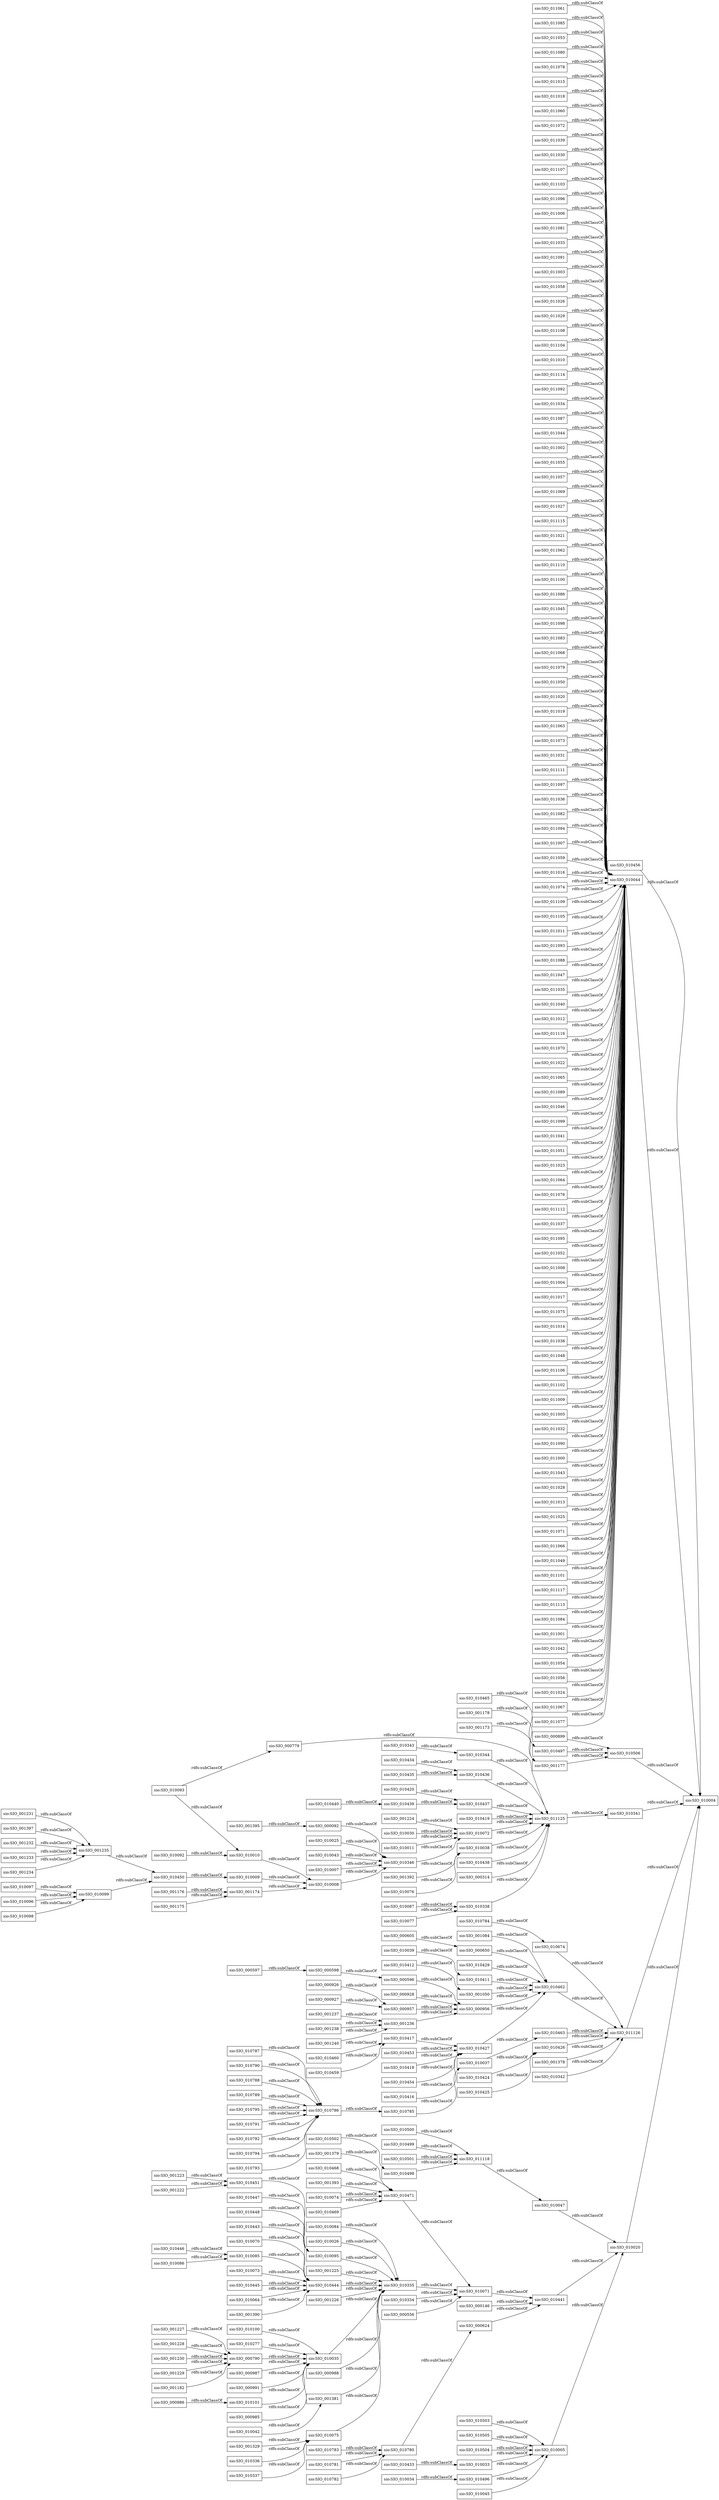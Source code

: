 digraph ar2dtool_diagram { 
rankdir=LR;
size="1000"
node [shape = rectangle, color="black"]; "sio:SIO_011061" "sio:SIO_010100" "sio:SIO_001395" "sio:SIO_010047" "sio:SIO_010500" "sio:SIO_010443" "sio:SIO_011085" "sio:SIO_010787" "sio:SIO_010503" "sio:SIO_010499" "sio:SIO_010092" "sio:SIO_010446" "sio:SIO_010783" "sio:SIO_001237" "sio:SIO_011053" "sio:SIO_000092" "sio:SIO_011080" "sio:SIO_001178" "sio:SIO_001084" "sio:SIO_010451" "sio:SIO_001329" "sio:SIO_011078" "sio:SIO_001231" "sio:SIO_000899" "sio:SIO_001173" "sio:SIO_011015" "sio:SIO_010417" "sio:SIO_001227" "sio:SIO_010277" "sio:SIO_011018" "sio:SIO_011060" "sio:SIO_011072" "sio:SIO_011039" "sio:SIO_011030" "sio:SIO_001224" "sio:SIO_011107" "sio:SIO_010674" "sio:SIO_010471" "sio:SIO_011103" "sio:SIO_011096" "sio:SIO_011006" "sio:SIO_010030" "sio:SIO_010042" "sio:SIO_011081" "sio:SIO_011033" "sio:SIO_011091" "sio:SIO_001379" "sio:SIO_011003" "sio:SIO_000779" "sio:SIO_010462" "sio:SIO_010025" "sio:SIO_011058" "sio:SIO_011026" "sio:SIO_010010" "sio:SIO_011029" "sio:SIO_010344" "sio:SIO_001223" "sio:SIO_010071" "sio:SIO_011108" "sio:SIO_011104" "sio:SIO_011010" "sio:SIO_011118" "sio:SIO_011114" "sio:SIO_010009" "sio:SIO_001397" "sio:SIO_011092" "sio:SIO_011034" "sio:SIO_010084" "sio:SIO_011087" "sio:SIO_010436" "sio:SIO_011044" "sio:SIO_010790" "sio:SIO_010505" "sio:SIO_011002" "sio:SIO_010335" "sio:SIO_011055" "sio:SIO_010456" "sio:SIO_010026" "sio:SIO_000986" "sio:SIO_011057" "sio:SIO_011069" "sio:SIO_011027" "sio:SIO_010011" "sio:SIO_010453" "sio:SIO_010070" "sio:SIO_010424" "sio:SIO_000650" "sio:SIO_010420" "sio:SIO_000597" "sio:SIO_011115" "sio:SIO_011021" "sio:SIO_011062" "sio:SIO_011110" "sio:SIO_000790" "sio:SIO_011100" "sio:SIO_011086" "sio:SIO_011045" "sio:SIO_010037" "sio:SIO_010788" "sio:SIO_010437" "sio:SIO_010433" "sio:SIO_010095" "sio:SIO_010504" "sio:SIO_010447" "sio:SIO_010784" "sio:SIO_011098" "sio:SIO_001238" "sio:SIO_001392" "sio:SIO_011083" "sio:SIO_010501" "sio:SIO_011068" "sio:SIO_011079" "sio:SIO_010468" "sio:SIO_001232" "sio:SIO_011050" "sio:SIO_010418" "sio:SIO_000596" "sio:SIO_011020" "sio:SIO_011019" "sio:SIO_011063" "sio:SIO_011073" "sio:SIO_011031" "sio:SIO_001225" "sio:SIO_011111" "sio:SIO_010789" "sio:SIO_010785" "sio:SIO_010448" "sio:SIO_010444" "sio:SIO_000926" "sio:SIO_001228" "sio:SIO_011097" "sio:SIO_010795" "sio:SIO_010033" "sio:SIO_011036" "sio:SIO_010043" "sio:SIO_010086" "sio:SIO_011082" "sio:SIO_010780" "sio:SIO_011094" "sio:SIO_011007" "sio:SIO_001233" "sio:SIO_010463" "sio:SIO_011059" "sio:SIO_010419" "sio:SIO_001174" "sio:SIO_010429" "sio:SIO_011016" "sio:SIO_011074" "sio:SIO_001226" "sio:SIO_010072" "sio:SIO_011109" "sio:SIO_011105" "sio:SIO_011011" "sio:SIO_011093" "sio:SIO_011088" "sio:SIO_011047" "sio:SIO_011035" "sio:SIO_010781" "sio:SIO_010044" "sio:SIO_010440" "sio:SIO_010085" "sio:SIO_010439" "sio:SIO_010007" "sio:SIO_010097" "sio:SIO_010791" "sio:SIO_010506" "sio:SIO_000987" "sio:SIO_010454" "sio:SIO_011040" "sio:SIO_010336" "sio:SIO_010346" "sio:SIO_010411" "sio:SIO_010073" "sio:SIO_010425" "sio:SIO_011012" "sio:SIO_011116" "sio:SIO_011070" "sio:SIO_011022" "sio:SIO_011065" "sio:SIO_011089" "sio:SIO_011046" "sio:SIO_010038" "sio:SIO_010008" "sio:SIO_010004" "sio:SIO_010438" "sio:SIO_010434" "sio:SIO_010096" "sio:SIO_010792" "sio:SIO_011099" "sio:SIO_010035" "sio:SIO_001230" "sio:SIO_001393" "sio:SIO_000988" "sio:SIO_010334" "sio:SIO_010497" "sio:SIO_011041" "sio:SIO_001235" "sio:SIO_010465" "sio:SIO_011051" "sio:SIO_010426" "sio:SIO_001176" "sio:SIO_011023" "sio:SIO_011064" "sio:SIO_011076" "sio:SIO_001381" "sio:SIO_011112" "sio:SIO_000928" "sio:SIO_010341" "sio:SIO_010786" "sio:SIO_010445" "sio:SIO_000146" "sio:SIO_001229" "sio:SIO_010076" "sio:SIO_010034" "sio:SIO_011037" "sio:SIO_010087" "sio:SIO_011095" "sio:SIO_010496" "sio:SIO_011052" "sio:SIO_001234" "sio:SIO_011008" "sio:SIO_011004" "sio:SIO_011125" "sio:SIO_001175" "sio:SIO_000605" "sio:SIO_011017" "sio:SIO_010064" "sio:SIO_011075" "sio:SIO_010460" "sio:SIO_010075" "sio:SIO_000927" "sio:SIO_011014" "sio:SIO_010077" "sio:SIO_011038" "sio:SIO_010045" "sio:SIO_000624" "sio:SIO_010782" "sio:SIO_010441" "sio:SIO_011048" "sio:SIO_010098" "sio:SIO_010794" "sio:SIO_011106" "sio:SIO_011102" "sio:SIO_001390" "sio:SIO_011009" "sio:SIO_011005" "sio:SIO_000991" "sio:SIO_011126" "sio:SIO_011032" "sio:SIO_011090" "sio:SIO_001378" "sio:SIO_011000" "sio:SIO_011043" "sio:SIO_010337" "sio:SIO_011028" "sio:SIO_000957" "sio:SIO_001050" "sio:SIO_010416" "sio:SIO_010412" "sio:SIO_010074" "sio:SIO_001240" "sio:SIO_011013" "sio:SIO_011025" "sio:SIO_011071" "sio:SIO_011066" "sio:SIO_000598" "sio:SIO_000556" "sio:SIO_011049" "sio:SIO_001222" "sio:SIO_010343" "sio:SIO_010099" "sio:SIO_010005" "sio:SIO_010793" "sio:SIO_011101" "sio:SIO_000314" "sio:SIO_011117" "sio:SIO_011113" "sio:SIO_010101" "sio:SIO_000985" "sio:SIO_010039" "sio:SIO_010435" "sio:SIO_010498" "sio:SIO_010093" "sio:SIO_011084" "sio:SIO_010502" "sio:SIO_011001" "sio:SIO_011042" "sio:SIO_010338" "sio:SIO_001236" "sio:SIO_011054" "sio:SIO_000956" "sio:SIO_010459" "sio:SIO_010469" "sio:SIO_011056" "sio:SIO_010427" "sio:SIO_001182" "sio:SIO_001177" "sio:SIO_011024" "sio:SIO_011067" "sio:SIO_010450" "sio:SIO_010020" "sio:SIO_011077" "sio:SIO_010342" ; /*classes style*/
	"sio:SIO_010037" -> "sio:SIO_010463" [ label = "rdfs:subClassOf" ];
	"sio:SIO_001379" -> "sio:SIO_010471" [ label = "rdfs:subClassOf" ];
	"sio:SIO_011109" -> "sio:SIO_010044" [ label = "rdfs:subClassOf" ];
	"sio:SIO_010500" -> "sio:SIO_011118" [ label = "rdfs:subClassOf" ];
	"sio:SIO_011080" -> "sio:SIO_010044" [ label = "rdfs:subClassOf" ];
	"sio:SIO_010471" -> "sio:SIO_010071" [ label = "rdfs:subClassOf" ];
	"sio:SIO_011059" -> "sio:SIO_010044" [ label = "rdfs:subClassOf" ];
	"sio:SIO_000624" -> "sio:SIO_010441" [ label = "rdfs:subClassOf" ];
	"sio:SIO_010450" -> "sio:SIO_010009" [ label = "rdfs:subClassOf" ];
	"sio:SIO_011038" -> "sio:SIO_010044" [ label = "rdfs:subClassOf" ];
	"sio:SIO_010087" -> "sio:SIO_010338" [ label = "rdfs:subClassOf" ];
	"sio:SIO_010429" -> "sio:SIO_010462" [ label = "rdfs:subClassOf" ];
	"sio:SIO_011017" -> "sio:SIO_010044" [ label = "rdfs:subClassOf" ];
	"sio:SIO_010784" -> "sio:SIO_010674" [ label = "rdfs:subClassOf" ];
	"sio:SIO_010045" -> "sio:SIO_010005" [ label = "rdfs:subClassOf" ];
	"sio:SIO_001224" -> "sio:SIO_010072" [ label = "rdfs:subClassOf" ];
	"sio:SIO_011117" -> "sio:SIO_010044" [ label = "rdfs:subClassOf" ];
	"sio:SIO_010337" -> "sio:SIO_010075" [ label = "rdfs:subClassOf" ];
	"sio:SIO_001174" -> "sio:SIO_010008" [ label = "rdfs:subClassOf" ];
	"sio:SIO_011088" -> "sio:SIO_010044" [ label = "rdfs:subClassOf" ];
	"sio:SIO_011067" -> "sio:SIO_010044" [ label = "rdfs:subClassOf" ];
	"sio:SIO_010792" -> "sio:SIO_010786" [ label = "rdfs:subClassOf" ];
	"sio:SIO_011046" -> "sio:SIO_010044" [ label = "rdfs:subClassOf" ];
	"sio:SIO_000987" -> "sio:SIO_010035" [ label = "rdfs:subClassOf" ];
	"sio:SIO_010095" -> "sio:SIO_010335" [ label = "rdfs:subClassOf" ];
	"sio:SIO_010437" -> "sio:SIO_011125" [ label = "rdfs:subClassOf" ];
	"sio:SIO_011025" -> "sio:SIO_010044" [ label = "rdfs:subClassOf" ];
	"sio:SIO_010074" -> "sio:SIO_010471" [ label = "rdfs:subClassOf" ];
	"sio:SIO_010416" -> "sio:SIO_010427" [ label = "rdfs:subClassOf" ];
	"sio:SIO_011004" -> "sio:SIO_010044" [ label = "rdfs:subClassOf" ];
	"sio:SIO_001232" -> "sio:SIO_001235" [ label = "rdfs:subClassOf" ];
	"sio:SIO_010011" -> "sio:SIO_010072" [ label = "rdfs:subClassOf" ];
	"sio:SIO_001395" -> "sio:SIO_000092" [ label = "rdfs:subClassOf" ];
	"sio:SIO_011125" -> "sio:SIO_010341" [ label = "rdfs:subClassOf" ];
	"sio:SIO_001182" -> "sio:SIO_000790" [ label = "rdfs:subClassOf" ];
	"sio:SIO_011104" -> "sio:SIO_010044" [ label = "rdfs:subClassOf" ];
	"sio:SIO_011096" -> "sio:SIO_010044" [ label = "rdfs:subClassOf" ];
	"sio:SIO_011075" -> "sio:SIO_010044" [ label = "rdfs:subClassOf" ];
	"sio:SIO_011054" -> "sio:SIO_010044" [ label = "rdfs:subClassOf" ];
	"sio:SIO_010445" -> "sio:SIO_010444" [ label = "rdfs:subClassOf" ];
	"sio:SIO_011033" -> "sio:SIO_010044" [ label = "rdfs:subClassOf" ];
	"sio:SIO_010424" -> "sio:SIO_010426" [ label = "rdfs:subClassOf" ];
	"sio:SIO_011012" -> "sio:SIO_010044" [ label = "rdfs:subClassOf" ];
	"sio:SIO_001240" -> "sio:SIO_001236" [ label = "rdfs:subClassOf" ];
	"sio:SIO_011112" -> "sio:SIO_010044" [ label = "rdfs:subClassOf" ];
	"sio:SIO_010503" -> "sio:SIO_010005" [ label = "rdfs:subClassOf" ];
	"sio:SIO_000314" -> "sio:SIO_011125" [ label = "rdfs:subClassOf" ];
	"sio:SIO_011083" -> "sio:SIO_010044" [ label = "rdfs:subClassOf" ];
	"sio:SIO_011062" -> "sio:SIO_010044" [ label = "rdfs:subClassOf" ];
	"sio:SIO_010453" -> "sio:SIO_010427" [ label = "rdfs:subClassOf" ];
	"sio:SIO_011041" -> "sio:SIO_010044" [ label = "rdfs:subClassOf" ];
	"sio:SIO_000790" -> "sio:SIO_010035" [ label = "rdfs:subClassOf" ];
	"sio:SIO_011020" -> "sio:SIO_010044" [ label = "rdfs:subClassOf" ];
	"sio:SIO_000598" -> "sio:SIO_000596" [ label = "rdfs:subClassOf" ];
	"sio:SIO_010787" -> "sio:SIO_010786" [ label = "rdfs:subClassOf" ];
	"sio:SIO_010411" -> "sio:SIO_010462" [ label = "rdfs:subClassOf" ];
	"sio:SIO_001227" -> "sio:SIO_000790" [ label = "rdfs:subClassOf" ];
	"sio:SIO_000556" -> "sio:SIO_010071" [ label = "rdfs:subClassOf" ];
	"sio:SIO_001390" -> "sio:SIO_010444" [ label = "rdfs:subClassOf" ];
	"sio:SIO_001177" -> "sio:SIO_010506" [ label = "rdfs:subClassOf" ];
	"sio:SIO_011091" -> "sio:SIO_010044" [ label = "rdfs:subClassOf" ];
	"sio:SIO_010674" -> "sio:SIO_011126" [ label = "rdfs:subClassOf" ];
	"sio:SIO_011070" -> "sio:SIO_010044" [ label = "rdfs:subClassOf" ];
	"sio:SIO_010077" -> "sio:SIO_010338" [ label = "rdfs:subClassOf" ];
	"sio:SIO_011049" -> "sio:SIO_010044" [ label = "rdfs:subClassOf" ];
	"sio:SIO_010098" -> "sio:SIO_010099" [ label = "rdfs:subClassOf" ];
	"sio:SIO_010440" -> "sio:SIO_010439" [ label = "rdfs:subClassOf" ];
	"sio:SIO_011028" -> "sio:SIO_010044" [ label = "rdfs:subClassOf" ];
	"sio:SIO_010795" -> "sio:SIO_010786" [ label = "rdfs:subClassOf" ];
	"sio:SIO_010419" -> "sio:SIO_011125" [ label = "rdfs:subClassOf" ];
	"sio:SIO_011007" -> "sio:SIO_010044" [ label = "rdfs:subClassOf" ];
	"sio:SIO_000927" -> "sio:SIO_000957" [ label = "rdfs:subClassOf" ];
	"sio:SIO_001235" -> "sio:SIO_010450" [ label = "rdfs:subClassOf" ];
	"sio:SIO_010035" -> "sio:SIO_010335" [ label = "rdfs:subClassOf" ];
	"sio:SIO_011107" -> "sio:SIO_010044" [ label = "rdfs:subClassOf" ];
	"sio:SIO_011099" -> "sio:SIO_010044" [ label = "rdfs:subClassOf" ];
	"sio:SIO_010064" -> "sio:SIO_010444" [ label = "rdfs:subClassOf" ];
	"sio:SIO_011078" -> "sio:SIO_010044" [ label = "rdfs:subClassOf" ];
	"sio:SIO_011015" -> "sio:SIO_010044" [ label = "rdfs:subClassOf" ];
	"sio:SIO_010469" -> "sio:SIO_010471" [ label = "rdfs:subClassOf" ];
	"sio:SIO_011057" -> "sio:SIO_010044" [ label = "rdfs:subClassOf" ];
	"sio:SIO_010277" -> "sio:SIO_010035" [ label = "rdfs:subClassOf" ];
	"sio:SIO_011036" -> "sio:SIO_010044" [ label = "rdfs:subClassOf" ];
	"sio:SIO_010448" -> "sio:SIO_010095" [ label = "rdfs:subClassOf" ];
	"sio:SIO_010085" -> "sio:SIO_010444" [ label = "rdfs:subClassOf" ];
	"sio:SIO_000956" -> "sio:SIO_010462" [ label = "rdfs:subClassOf" ];
	"sio:SIO_010427" -> "sio:SIO_010462" [ label = "rdfs:subClassOf" ];
	"sio:SIO_010782" -> "sio:SIO_010780" [ label = "rdfs:subClassOf" ];
	"sio:SIO_010043" -> "sio:SIO_010346" [ label = "rdfs:subClassOf" ];
	"sio:SIO_001222" -> "sio:SIO_010451" [ label = "rdfs:subClassOf" ];
	"sio:SIO_011115" -> "sio:SIO_010044" [ label = "rdfs:subClassOf" ];
	"sio:SIO_000146" -> "sio:SIO_010441" [ label = "rdfs:subClassOf" ];
	"sio:SIO_010335" -> "sio:SIO_010071" [ label = "rdfs:subClassOf" ];
	"sio:SIO_010506" -> "sio:SIO_010004" [ label = "rdfs:subClassOf" ];
	"sio:SIO_010498" -> "sio:SIO_011118" [ label = "rdfs:subClassOf" ];
	"sio:SIO_011086" -> "sio:SIO_010044" [ label = "rdfs:subClassOf" ];
	"sio:SIO_010456" -> "sio:SIO_010004" [ label = "rdfs:subClassOf" ];
	"sio:SIO_010072" -> "sio:SIO_011125" [ label = "rdfs:subClassOf" ];
	"sio:SIO_011065" -> "sio:SIO_010044" [ label = "rdfs:subClassOf" ];
	"sio:SIO_010101" -> "sio:SIO_010035" [ label = "rdfs:subClassOf" ];
	"sio:SIO_011044" -> "sio:SIO_010044" [ label = "rdfs:subClassOf" ];
	"sio:SIO_000985" -> "sio:SIO_010035" [ label = "rdfs:subClassOf" ];
	"sio:SIO_010093" -> "sio:SIO_010010" [ label = "rdfs:subClassOf" ];
	"sio:SIO_010093" -> "sio:SIO_000779" [ label = "rdfs:subClassOf" ];
	"sio:SIO_011023" -> "sio:SIO_010044" [ label = "rdfs:subClassOf" ];
	"sio:SIO_010435" -> "sio:SIO_010436" [ label = "rdfs:subClassOf" ];
	"sio:SIO_010790" -> "sio:SIO_010786" [ label = "rdfs:subClassOf" ];
	"sio:SIO_011002" -> "sio:SIO_010044" [ label = "rdfs:subClassOf" ];
	"sio:SIO_001230" -> "sio:SIO_000790" [ label = "rdfs:subClassOf" ];
	"sio:SIO_010030" -> "sio:SIO_010072" [ label = "rdfs:subClassOf" ];
	"sio:SIO_001393" -> "sio:SIO_010471" [ label = "rdfs:subClassOf" ];
	"sio:SIO_010009" -> "sio:SIO_010008" [ label = "rdfs:subClassOf" ];
	"sio:SIO_010343" -> "sio:SIO_010344" [ label = "rdfs:subClassOf" ];
	"sio:SIO_011102" -> "sio:SIO_010044" [ label = "rdfs:subClassOf" ];
	"sio:SIO_011094" -> "sio:SIO_010044" [ label = "rdfs:subClassOf" ];
	"sio:SIO_011073" -> "sio:SIO_010044" [ label = "rdfs:subClassOf" ];
	"sio:SIO_011052" -> "sio:SIO_010044" [ label = "rdfs:subClassOf" ];
	"sio:SIO_010443" -> "sio:SIO_010444" [ label = "rdfs:subClassOf" ];
	"sio:SIO_011031" -> "sio:SIO_010044" [ label = "rdfs:subClassOf" ];
	"sio:SIO_011010" -> "sio:SIO_010044" [ label = "rdfs:subClassOf" ];
	"sio:SIO_001238" -> "sio:SIO_001236" [ label = "rdfs:subClassOf" ];
	"sio:SIO_010038" -> "sio:SIO_011125" [ label = "rdfs:subClassOf" ];
	"sio:SIO_011110" -> "sio:SIO_010044" [ label = "rdfs:subClassOf" ];
	"sio:SIO_010501" -> "sio:SIO_011118" [ label = "rdfs:subClassOf" ];
	"sio:SIO_011081" -> "sio:SIO_010044" [ label = "rdfs:subClassOf" ];
	"sio:SIO_011060" -> "sio:SIO_010044" [ label = "rdfs:subClassOf" ];
	"sio:SIO_010451" -> "sio:SIO_010095" [ label = "rdfs:subClassOf" ];
	"sio:SIO_011039" -> "sio:SIO_010044" [ label = "rdfs:subClassOf" ];
	"sio:SIO_000596" -> "sio:SIO_000956" [ label = "rdfs:subClassOf" ];
	"sio:SIO_011018" -> "sio:SIO_010044" [ label = "rdfs:subClassOf" ];
	"sio:SIO_010785" -> "sio:SIO_010037" [ label = "rdfs:subClassOf" ];
	"sio:SIO_001225" -> "sio:SIO_010335" [ label = "rdfs:subClassOf" ];
	"sio:SIO_010025" -> "sio:SIO_010346" [ label = "rdfs:subClassOf" ];
	"sio:SIO_011118" -> "sio:SIO_010047" [ label = "rdfs:subClassOf" ];
	"sio:SIO_010338" -> "sio:SIO_011125" [ label = "rdfs:subClassOf" ];
	"sio:SIO_001175" -> "sio:SIO_001174" [ label = "rdfs:subClassOf" ];
	"sio:SIO_011089" -> "sio:SIO_010044" [ label = "rdfs:subClassOf" ];
	"sio:SIO_000988" -> "sio:SIO_010335" [ label = "rdfs:subClassOf" ];
	"sio:SIO_011068" -> "sio:SIO_010044" [ label = "rdfs:subClassOf" ];
	"sio:SIO_010793" -> "sio:SIO_010786" [ label = "rdfs:subClassOf" ];
	"sio:SIO_010459" -> "sio:SIO_010417" [ label = "rdfs:subClassOf" ];
	"sio:SIO_011047" -> "sio:SIO_010044" [ label = "rdfs:subClassOf" ];
	"sio:SIO_010096" -> "sio:SIO_010099" [ label = "rdfs:subClassOf" ];
	"sio:SIO_010438" -> "sio:SIO_011125" [ label = "rdfs:subClassOf" ];
	"sio:SIO_011026" -> "sio:SIO_010044" [ label = "rdfs:subClassOf" ];
	"sio:SIO_010075" -> "sio:SIO_010335" [ label = "rdfs:subClassOf" ];
	"sio:SIO_010417" -> "sio:SIO_010427" [ label = "rdfs:subClassOf" ];
	"sio:SIO_011005" -> "sio:SIO_010044" [ label = "rdfs:subClassOf" ];
	"sio:SIO_001233" -> "sio:SIO_001235" [ label = "rdfs:subClassOf" ];
	"sio:SIO_010033" -> "sio:SIO_010005" [ label = "rdfs:subClassOf" ];
	"sio:SIO_011126" -> "sio:SIO_010004" [ label = "rdfs:subClassOf" ];
	"sio:SIO_010346" -> "sio:SIO_010072" [ label = "rdfs:subClassOf" ];
	"sio:SIO_011105" -> "sio:SIO_010044" [ label = "rdfs:subClassOf" ];
	"sio:SIO_011097" -> "sio:SIO_010044" [ label = "rdfs:subClassOf" ];
	"sio:SIO_011076" -> "sio:SIO_010044" [ label = "rdfs:subClassOf" ];
	"sio:SIO_011055" -> "sio:SIO_010044" [ label = "rdfs:subClassOf" ];
	"sio:SIO_011034" -> "sio:SIO_010044" [ label = "rdfs:subClassOf" ];
	"sio:SIO_010446" -> "sio:SIO_010085" [ label = "rdfs:subClassOf" ];
	"sio:SIO_011013" -> "sio:SIO_010044" [ label = "rdfs:subClassOf" ];
	"sio:SIO_010425" -> "sio:SIO_010426" [ label = "rdfs:subClassOf" ];
	"sio:SIO_010780" -> "sio:SIO_000624" [ label = "rdfs:subClassOf" ];
	"sio:SIO_010020" -> "sio:SIO_010004" [ label = "rdfs:subClassOf" ];
	"sio:SIO_011113" -> "sio:SIO_010044" [ label = "rdfs:subClassOf" ];
	"sio:SIO_010504" -> "sio:SIO_010005" [ label = "rdfs:subClassOf" ];
	"sio:SIO_011084" -> "sio:SIO_010044" [ label = "rdfs:subClassOf" ];
	"sio:SIO_010496" -> "sio:SIO_010005" [ label = "rdfs:subClassOf" ];
	"sio:SIO_011063" -> "sio:SIO_010044" [ label = "rdfs:subClassOf" ];
	"sio:SIO_011042" -> "sio:SIO_010044" [ label = "rdfs:subClassOf" ];
	"sio:SIO_010454" -> "sio:SIO_010427" [ label = "rdfs:subClassOf" ];
	"sio:SIO_011000" -> "sio:SIO_010044" [ label = "rdfs:subClassOf" ];
	"sio:SIO_011021" -> "sio:SIO_010044" [ label = "rdfs:subClassOf" ];
	"sio:SIO_010433" -> "sio:SIO_010033" [ label = "rdfs:subClassOf" ];
	"sio:SIO_010070" -> "sio:SIO_010444" [ label = "rdfs:subClassOf" ];
	"sio:SIO_010788" -> "sio:SIO_010786" [ label = "rdfs:subClassOf" ];
	"sio:SIO_010412" -> "sio:SIO_001050" [ label = "rdfs:subClassOf" ];
	"sio:SIO_001228" -> "sio:SIO_000790" [ label = "rdfs:subClassOf" ];
	"sio:SIO_010007" -> "sio:SIO_010346" [ label = "rdfs:subClassOf" ];
	"sio:SIO_011100" -> "sio:SIO_010044" [ label = "rdfs:subClassOf" ];
	"sio:SIO_010341" -> "sio:SIO_010004" [ label = "rdfs:subClassOf" ];
	"sio:SIO_001178" -> "sio:SIO_001177" [ label = "rdfs:subClassOf" ];
	"sio:SIO_011092" -> "sio:SIO_010044" [ label = "rdfs:subClassOf" ];
	"sio:SIO_011071" -> "sio:SIO_010044" [ label = "rdfs:subClassOf" ];
	"sio:SIO_011050" -> "sio:SIO_010044" [ label = "rdfs:subClassOf" ];
	"sio:SIO_000991" -> "sio:SIO_010035" [ label = "rdfs:subClassOf" ];
	"sio:SIO_010462" -> "sio:SIO_011126" [ label = "rdfs:subClassOf" ];
	"sio:SIO_010099" -> "sio:SIO_010450" [ label = "rdfs:subClassOf" ];
	"sio:SIO_010441" -> "sio:SIO_010020" [ label = "rdfs:subClassOf" ];
	"sio:SIO_011029" -> "sio:SIO_010044" [ label = "rdfs:subClassOf" ];
	"sio:SIO_010420" -> "sio:SIO_010437" [ label = "rdfs:subClassOf" ];
	"sio:SIO_011008" -> "sio:SIO_010044" [ label = "rdfs:subClassOf" ];
	"sio:SIO_001236" -> "sio:SIO_000956" [ label = "rdfs:subClassOf" ];
	"sio:SIO_000928" -> "sio:SIO_000956" [ label = "rdfs:subClassOf" ];
	"sio:SIO_000899" -> "sio:SIO_010506" [ label = "rdfs:subClassOf" ];
	"sio:SIO_001378" -> "sio:SIO_011126" [ label = "rdfs:subClassOf" ];
	"sio:SIO_011108" -> "sio:SIO_010044" [ label = "rdfs:subClassOf" ];
	"sio:SIO_011079" -> "sio:SIO_010044" [ label = "rdfs:subClassOf" ];
	"sio:SIO_011058" -> "sio:SIO_010044" [ label = "rdfs:subClassOf" ];
	"sio:SIO_011037" -> "sio:SIO_010044" [ label = "rdfs:subClassOf" ];
	"sio:SIO_010086" -> "sio:SIO_010085" [ label = "rdfs:subClassOf" ];
	"sio:SIO_011016" -> "sio:SIO_010044" [ label = "rdfs:subClassOf" ];
	"sio:SIO_000957" -> "sio:SIO_000956" [ label = "rdfs:subClassOf" ];
	"sio:SIO_010783" -> "sio:SIO_010780" [ label = "rdfs:subClassOf" ];
	"sio:SIO_010044" -> "sio:SIO_010004" [ label = "rdfs:subClassOf" ];
	"sio:SIO_001223" -> "sio:SIO_010451" [ label = "rdfs:subClassOf" ];
	"sio:SIO_011116" -> "sio:SIO_010044" [ label = "rdfs:subClassOf" ];
	"sio:SIO_010336" -> "sio:SIO_010075" [ label = "rdfs:subClassOf" ];
	"sio:SIO_001173" -> "sio:SIO_001177" [ label = "rdfs:subClassOf" ];
	"sio:SIO_011087" -> "sio:SIO_010044" [ label = "rdfs:subClassOf" ];
	"sio:SIO_010499" -> "sio:SIO_011118" [ label = "rdfs:subClassOf" ];
	"sio:SIO_011066" -> "sio:SIO_010044" [ label = "rdfs:subClassOf" ];
	"sio:SIO_011045" -> "sio:SIO_010044" [ label = "rdfs:subClassOf" ];
	"sio:SIO_000986" -> "sio:SIO_010101" [ label = "rdfs:subClassOf" ];
	"sio:SIO_010791" -> "sio:SIO_010786" [ label = "rdfs:subClassOf" ];
	"sio:SIO_011024" -> "sio:SIO_010044" [ label = "rdfs:subClassOf" ];
	"sio:SIO_010436" -> "sio:SIO_011125" [ label = "rdfs:subClassOf" ];
	"sio:SIO_010073" -> "sio:SIO_010444" [ label = "rdfs:subClassOf" ];
	"sio:SIO_011003" -> "sio:SIO_010044" [ label = "rdfs:subClassOf" ];
	"sio:SIO_001231" -> "sio:SIO_001235" [ label = "rdfs:subClassOf" ];
	"sio:SIO_010010" -> "sio:SIO_010008" [ label = "rdfs:subClassOf" ];
	"sio:SIO_010344" -> "sio:SIO_011125" [ label = "rdfs:subClassOf" ];
	"sio:SIO_011103" -> "sio:SIO_010044" [ label = "rdfs:subClassOf" ];
	"sio:SIO_011095" -> "sio:SIO_010044" [ label = "rdfs:subClassOf" ];
	"sio:SIO_011074" -> "sio:SIO_010044" [ label = "rdfs:subClassOf" ];
	"sio:SIO_011053" -> "sio:SIO_010044" [ label = "rdfs:subClassOf" ];
	"sio:SIO_010465" -> "sio:SIO_010497" [ label = "rdfs:subClassOf" ];
	"sio:SIO_011032" -> "sio:SIO_010044" [ label = "rdfs:subClassOf" ];
	"sio:SIO_010444" -> "sio:SIO_010335" [ label = "rdfs:subClassOf" ];
	"sio:SIO_011011" -> "sio:SIO_010044" [ label = "rdfs:subClassOf" ];
	"sio:SIO_010039" -> "sio:SIO_010411" [ label = "rdfs:subClassOf" ];
	"sio:SIO_001381" -> "sio:SIO_010335" [ label = "rdfs:subClassOf" ];
	"sio:SIO_011111" -> "sio:SIO_010044" [ label = "rdfs:subClassOf" ];
	"sio:SIO_010502" -> "sio:SIO_010498" [ label = "rdfs:subClassOf" ];
	"sio:SIO_011082" -> "sio:SIO_010044" [ label = "rdfs:subClassOf" ];
	"sio:SIO_011061" -> "sio:SIO_010044" [ label = "rdfs:subClassOf" ];
	"sio:SIO_000092" -> "sio:SIO_010346" [ label = "rdfs:subClassOf" ];
	"sio:SIO_011040" -> "sio:SIO_010044" [ label = "rdfs:subClassOf" ];
	"sio:SIO_000605" -> "sio:SIO_000650" [ label = "rdfs:subClassOf" ];
	"sio:SIO_010786" -> "sio:SIO_010785" [ label = "rdfs:subClassOf" ];
	"sio:SIO_011019" -> "sio:SIO_010044" [ label = "rdfs:subClassOf" ];
	"sio:SIO_000597" -> "sio:SIO_000598" [ label = "rdfs:subClassOf" ];
	"sio:SIO_010047" -> "sio:SIO_010020" [ label = "rdfs:subClassOf" ];
	"sio:SIO_001226" -> "sio:SIO_010335" [ label = "rdfs:subClassOf" ];
	"sio:SIO_010026" -> "sio:SIO_010335" [ label = "rdfs:subClassOf" ];
	"sio:SIO_010005" -> "sio:SIO_010020" [ label = "rdfs:subClassOf" ];
	"sio:SIO_001176" -> "sio:SIO_001174" [ label = "rdfs:subClassOf" ];
	"sio:SIO_011090" -> "sio:SIO_010044" [ label = "rdfs:subClassOf" ];
	"sio:SIO_011006" -> "sio:SIO_010044" [ label = "rdfs:subClassOf" ];
	"sio:SIO_011069" -> "sio:SIO_010044" [ label = "rdfs:subClassOf" ];
	"sio:SIO_010794" -> "sio:SIO_010786" [ label = "rdfs:subClassOf" ];
	"sio:SIO_010460" -> "sio:SIO_010417" [ label = "rdfs:subClassOf" ];
	"sio:SIO_011048" -> "sio:SIO_010044" [ label = "rdfs:subClassOf" ];
	"sio:SIO_010097" -> "sio:SIO_010099" [ label = "rdfs:subClassOf" ];
	"sio:SIO_011027" -> "sio:SIO_010044" [ label = "rdfs:subClassOf" ];
	"sio:SIO_010439" -> "sio:SIO_010437" [ label = "rdfs:subClassOf" ];
	"sio:SIO_010076" -> "sio:SIO_010038" [ label = "rdfs:subClassOf" ];
	"sio:SIO_001084" -> "sio:SIO_010462" [ label = "rdfs:subClassOf" ];
	"sio:SIO_010418" -> "sio:SIO_010427" [ label = "rdfs:subClassOf" ];
	"sio:SIO_001234" -> "sio:SIO_001235" [ label = "rdfs:subClassOf" ];
	"sio:SIO_000926" -> "sio:SIO_000957" [ label = "rdfs:subClassOf" ];
	"sio:SIO_010034" -> "sio:SIO_010496" [ label = "rdfs:subClassOf" ];
	"sio:SIO_001397" -> "sio:SIO_001235" [ label = "rdfs:subClassOf" ];
	"sio:SIO_011106" -> "sio:SIO_010044" [ label = "rdfs:subClassOf" ];
	"sio:SIO_011098" -> "sio:SIO_010044" [ label = "rdfs:subClassOf" ];
	"sio:SIO_011077" -> "sio:SIO_010044" [ label = "rdfs:subClassOf" ];
	"sio:SIO_011056" -> "sio:SIO_010044" [ label = "rdfs:subClassOf" ];
	"sio:SIO_010468" -> "sio:SIO_010471" [ label = "rdfs:subClassOf" ];
	"sio:SIO_011035" -> "sio:SIO_010044" [ label = "rdfs:subClassOf" ];
	"sio:SIO_010447" -> "sio:SIO_010095" [ label = "rdfs:subClassOf" ];
	"sio:SIO_010084" -> "sio:SIO_010335" [ label = "rdfs:subClassOf" ];
	"sio:SIO_011014" -> "sio:SIO_010044" [ label = "rdfs:subClassOf" ];
	"sio:SIO_010426" -> "sio:SIO_011126" [ label = "rdfs:subClassOf" ];
	"sio:SIO_010781" -> "sio:SIO_010780" [ label = "rdfs:subClassOf" ];
	"sio:SIO_010042" -> "sio:SIO_001381" [ label = "rdfs:subClassOf" ];
	"sio:SIO_001050" -> "sio:SIO_010462" [ label = "rdfs:subClassOf" ];
	"sio:SIO_011114" -> "sio:SIO_010044" [ label = "rdfs:subClassOf" ];
	"sio:SIO_010334" -> "sio:SIO_010071" [ label = "rdfs:subClassOf" ];
	"sio:SIO_010505" -> "sio:SIO_010005" [ label = "rdfs:subClassOf" ];
	"sio:SIO_011085" -> "sio:SIO_010044" [ label = "rdfs:subClassOf" ];
	"sio:SIO_010497" -> "sio:SIO_010506" [ label = "rdfs:subClassOf" ];
	"sio:SIO_000650" -> "sio:SIO_010462" [ label = "rdfs:subClassOf" ];
	"sio:SIO_011064" -> "sio:SIO_010044" [ label = "rdfs:subClassOf" ];
	"sio:SIO_010100" -> "sio:SIO_010035" [ label = "rdfs:subClassOf" ];
	"sio:SIO_011043" -> "sio:SIO_010044" [ label = "rdfs:subClassOf" ];
	"sio:SIO_010092" -> "sio:SIO_010010" [ label = "rdfs:subClassOf" ];
	"sio:SIO_011022" -> "sio:SIO_010044" [ label = "rdfs:subClassOf" ];
	"sio:SIO_010434" -> "sio:SIO_010436" [ label = "rdfs:subClassOf" ];
	"sio:SIO_010071" -> "sio:SIO_010441" [ label = "rdfs:subClassOf" ];
	"sio:SIO_010789" -> "sio:SIO_010786" [ label = "rdfs:subClassOf" ];
	"sio:SIO_011001" -> "sio:SIO_010044" [ label = "rdfs:subClassOf" ];
	"sio:SIO_001229" -> "sio:SIO_000790" [ label = "rdfs:subClassOf" ];
	"sio:SIO_001392" -> "sio:SIO_010038" [ label = "rdfs:subClassOf" ];
	"sio:SIO_010008" -> "sio:SIO_010346" [ label = "rdfs:subClassOf" ];
	"sio:SIO_010342" -> "sio:SIO_011126" [ label = "rdfs:subClassOf" ];
	"sio:SIO_011101" -> "sio:SIO_010044" [ label = "rdfs:subClassOf" ];
	"sio:SIO_011093" -> "sio:SIO_010044" [ label = "rdfs:subClassOf" ];
	"sio:SIO_001329" -> "sio:SIO_010075" [ label = "rdfs:subClassOf" ];
	"sio:SIO_011072" -> "sio:SIO_010044" [ label = "rdfs:subClassOf" ];
	"sio:SIO_011051" -> "sio:SIO_010044" [ label = "rdfs:subClassOf" ];
	"sio:SIO_010463" -> "sio:SIO_011126" [ label = "rdfs:subClassOf" ];
	"sio:SIO_011030" -> "sio:SIO_010044" [ label = "rdfs:subClassOf" ];
	"sio:SIO_000779" -> "sio:SIO_011125" [ label = "rdfs:subClassOf" ];
	"sio:SIO_011009" -> "sio:SIO_010044" [ label = "rdfs:subClassOf" ];
	"sio:SIO_001237" -> "sio:SIO_001236" [ label = "rdfs:subClassOf" ];

}
